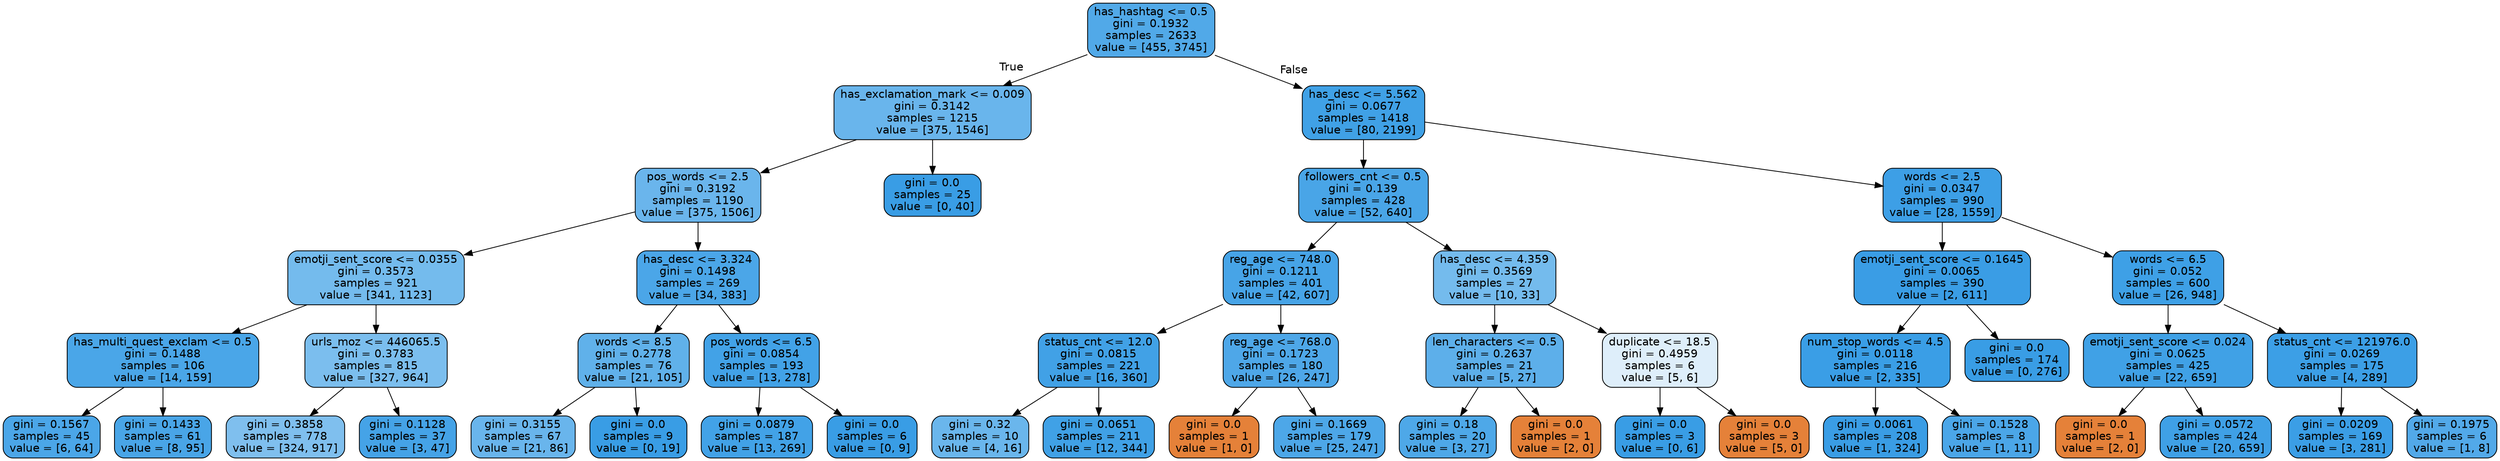 digraph Tree {
node [shape=box, style="filled, rounded", color="black", fontname=helvetica] ;
edge [fontname=helvetica] ;
0 [label="has_hashtag <= 0.5\ngini = 0.1932\nsamples = 2633\nvalue = [455, 3745]", fillcolor="#399de5e0"] ;
1 [label="has_exclamation_mark <= 0.009\ngini = 0.3142\nsamples = 1215\nvalue = [375, 1546]", fillcolor="#399de5c1"] ;
0 -> 1 [labeldistance=2.5, labelangle=45, headlabel="True"] ;
2 [label="pos_words <= 2.5\ngini = 0.3192\nsamples = 1190\nvalue = [375, 1506]", fillcolor="#399de5c0"] ;
1 -> 2 ;
3 [label="emotji_sent_score <= 0.0355\ngini = 0.3573\nsamples = 921\nvalue = [341, 1123]", fillcolor="#399de5b2"] ;
2 -> 3 ;
4 [label="has_multi_quest_exclam <= 0.5\ngini = 0.1488\nsamples = 106\nvalue = [14, 159]", fillcolor="#399de5e9"] ;
3 -> 4 ;
5 [label="gini = 0.1567\nsamples = 45\nvalue = [6, 64]", fillcolor="#399de5e7"] ;
4 -> 5 ;
6 [label="gini = 0.1433\nsamples = 61\nvalue = [8, 95]", fillcolor="#399de5ea"] ;
4 -> 6 ;
7 [label="urls_moz <= 446065.5\ngini = 0.3783\nsamples = 815\nvalue = [327, 964]", fillcolor="#399de5a9"] ;
3 -> 7 ;
8 [label="gini = 0.3858\nsamples = 778\nvalue = [324, 917]", fillcolor="#399de5a5"] ;
7 -> 8 ;
9 [label="gini = 0.1128\nsamples = 37\nvalue = [3, 47]", fillcolor="#399de5ef"] ;
7 -> 9 ;
10 [label="has_desc <= 3.324\ngini = 0.1498\nsamples = 269\nvalue = [34, 383]", fillcolor="#399de5e8"] ;
2 -> 10 ;
11 [label="words <= 8.5\ngini = 0.2778\nsamples = 76\nvalue = [21, 105]", fillcolor="#399de5cc"] ;
10 -> 11 ;
12 [label="gini = 0.3155\nsamples = 67\nvalue = [21, 86]", fillcolor="#399de5c1"] ;
11 -> 12 ;
13 [label="gini = 0.0\nsamples = 9\nvalue = [0, 19]", fillcolor="#399de5ff"] ;
11 -> 13 ;
14 [label="pos_words <= 6.5\ngini = 0.0854\nsamples = 193\nvalue = [13, 278]", fillcolor="#399de5f3"] ;
10 -> 14 ;
15 [label="gini = 0.0879\nsamples = 187\nvalue = [13, 269]", fillcolor="#399de5f3"] ;
14 -> 15 ;
16 [label="gini = 0.0\nsamples = 6\nvalue = [0, 9]", fillcolor="#399de5ff"] ;
14 -> 16 ;
17 [label="gini = 0.0\nsamples = 25\nvalue = [0, 40]", fillcolor="#399de5ff"] ;
1 -> 17 ;
18 [label="has_desc <= 5.562\ngini = 0.0677\nsamples = 1418\nvalue = [80, 2199]", fillcolor="#399de5f6"] ;
0 -> 18 [labeldistance=2.5, labelangle=-45, headlabel="False"] ;
19 [label="followers_cnt <= 0.5\ngini = 0.139\nsamples = 428\nvalue = [52, 640]", fillcolor="#399de5ea"] ;
18 -> 19 ;
20 [label="reg_age <= 748.0\ngini = 0.1211\nsamples = 401\nvalue = [42, 607]", fillcolor="#399de5ed"] ;
19 -> 20 ;
21 [label="status_cnt <= 12.0\ngini = 0.0815\nsamples = 221\nvalue = [16, 360]", fillcolor="#399de5f4"] ;
20 -> 21 ;
22 [label="gini = 0.32\nsamples = 10\nvalue = [4, 16]", fillcolor="#399de5bf"] ;
21 -> 22 ;
23 [label="gini = 0.0651\nsamples = 211\nvalue = [12, 344]", fillcolor="#399de5f6"] ;
21 -> 23 ;
24 [label="reg_age <= 768.0\ngini = 0.1723\nsamples = 180\nvalue = [26, 247]", fillcolor="#399de5e4"] ;
20 -> 24 ;
25 [label="gini = 0.0\nsamples = 1\nvalue = [1, 0]", fillcolor="#e58139ff"] ;
24 -> 25 ;
26 [label="gini = 0.1669\nsamples = 179\nvalue = [25, 247]", fillcolor="#399de5e5"] ;
24 -> 26 ;
27 [label="has_desc <= 4.359\ngini = 0.3569\nsamples = 27\nvalue = [10, 33]", fillcolor="#399de5b2"] ;
19 -> 27 ;
28 [label="len_characters <= 0.5\ngini = 0.2637\nsamples = 21\nvalue = [5, 27]", fillcolor="#399de5d0"] ;
27 -> 28 ;
29 [label="gini = 0.18\nsamples = 20\nvalue = [3, 27]", fillcolor="#399de5e3"] ;
28 -> 29 ;
30 [label="gini = 0.0\nsamples = 1\nvalue = [2, 0]", fillcolor="#e58139ff"] ;
28 -> 30 ;
31 [label="duplicate <= 18.5\ngini = 0.4959\nsamples = 6\nvalue = [5, 6]", fillcolor="#399de52a"] ;
27 -> 31 ;
32 [label="gini = 0.0\nsamples = 3\nvalue = [0, 6]", fillcolor="#399de5ff"] ;
31 -> 32 ;
33 [label="gini = 0.0\nsamples = 3\nvalue = [5, 0]", fillcolor="#e58139ff"] ;
31 -> 33 ;
34 [label="words <= 2.5\ngini = 0.0347\nsamples = 990\nvalue = [28, 1559]", fillcolor="#399de5fa"] ;
18 -> 34 ;
35 [label="emotji_sent_score <= 0.1645\ngini = 0.0065\nsamples = 390\nvalue = [2, 611]", fillcolor="#399de5fe"] ;
34 -> 35 ;
36 [label="num_stop_words <= 4.5\ngini = 0.0118\nsamples = 216\nvalue = [2, 335]", fillcolor="#399de5fd"] ;
35 -> 36 ;
37 [label="gini = 0.0061\nsamples = 208\nvalue = [1, 324]", fillcolor="#399de5fe"] ;
36 -> 37 ;
38 [label="gini = 0.1528\nsamples = 8\nvalue = [1, 11]", fillcolor="#399de5e8"] ;
36 -> 38 ;
39 [label="gini = 0.0\nsamples = 174\nvalue = [0, 276]", fillcolor="#399de5ff"] ;
35 -> 39 ;
40 [label="words <= 6.5\ngini = 0.052\nsamples = 600\nvalue = [26, 948]", fillcolor="#399de5f8"] ;
34 -> 40 ;
41 [label="emotji_sent_score <= 0.024\ngini = 0.0625\nsamples = 425\nvalue = [22, 659]", fillcolor="#399de5f6"] ;
40 -> 41 ;
42 [label="gini = 0.0\nsamples = 1\nvalue = [2, 0]", fillcolor="#e58139ff"] ;
41 -> 42 ;
43 [label="gini = 0.0572\nsamples = 424\nvalue = [20, 659]", fillcolor="#399de5f7"] ;
41 -> 43 ;
44 [label="status_cnt <= 121976.0\ngini = 0.0269\nsamples = 175\nvalue = [4, 289]", fillcolor="#399de5fb"] ;
40 -> 44 ;
45 [label="gini = 0.0209\nsamples = 169\nvalue = [3, 281]", fillcolor="#399de5fc"] ;
44 -> 45 ;
46 [label="gini = 0.1975\nsamples = 6\nvalue = [1, 8]", fillcolor="#399de5df"] ;
44 -> 46 ;
}